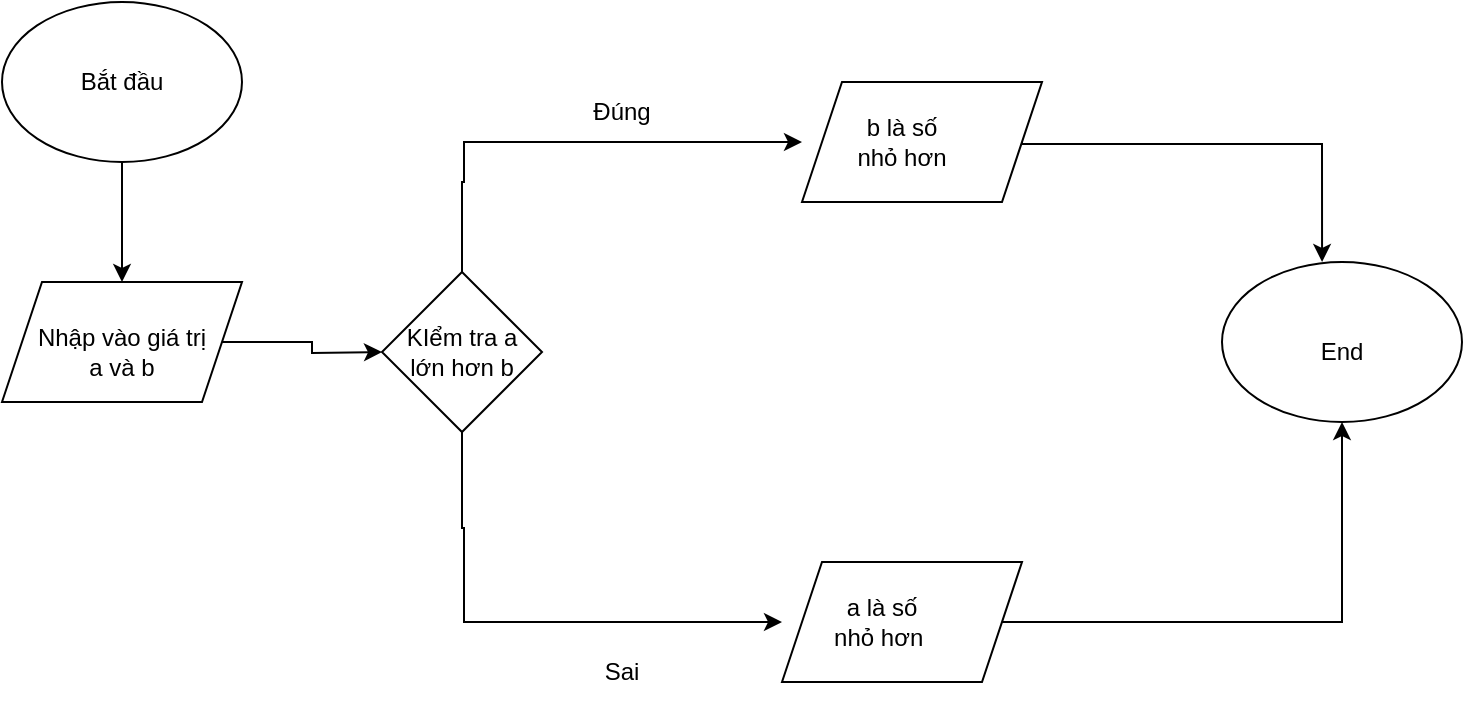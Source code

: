 <mxfile version="25.0.3">
  <diagram name="Trang-1" id="CGZ0g6OEc4XdjnEhHqfj">
    <mxGraphModel dx="794" dy="589" grid="1" gridSize="10" guides="1" tooltips="1" connect="1" arrows="1" fold="1" page="1" pageScale="1" pageWidth="827" pageHeight="1169" math="0" shadow="0">
      <root>
        <mxCell id="0" />
        <mxCell id="1" parent="0" />
        <mxCell id="NB-Zb7YQc9W9cPplQE56-1" value="" style="ellipse;whiteSpace=wrap;html=1;" parent="1" vertex="1">
          <mxGeometry x="60" y="10" width="120" height="80" as="geometry" />
        </mxCell>
        <mxCell id="NB-Zb7YQc9W9cPplQE56-7" style="edgeStyle=orthogonalEdgeStyle;rounded=0;orthogonalLoop=1;jettySize=auto;html=1;entryX=0.5;entryY=0;entryDx=0;entryDy=0;exitX=0.5;exitY=1;exitDx=0;exitDy=0;" parent="1" source="NB-Zb7YQc9W9cPplQE56-1" target="NB-Zb7YQc9W9cPplQE56-6" edge="1">
          <mxGeometry relative="1" as="geometry">
            <mxPoint x="120" y="100" as="sourcePoint" />
          </mxGeometry>
        </mxCell>
        <mxCell id="NB-Zb7YQc9W9cPplQE56-5" value="&lt;font style=&quot;vertical-align: inherit;&quot;&gt;&lt;font style=&quot;vertical-align: inherit;&quot;&gt;Bắt đầu&lt;/font&gt;&lt;/font&gt;" style="text;html=1;align=center;verticalAlign=middle;whiteSpace=wrap;rounded=0;" parent="1" vertex="1">
          <mxGeometry x="90" y="35" width="60" height="30" as="geometry" />
        </mxCell>
        <mxCell id="NB-Zb7YQc9W9cPplQE56-6" value="" style="shape=parallelogram;perimeter=parallelogramPerimeter;whiteSpace=wrap;html=1;fixedSize=1;" parent="1" vertex="1">
          <mxGeometry x="60" y="150" width="120" height="60" as="geometry" />
        </mxCell>
        <mxCell id="NB-Zb7YQc9W9cPplQE56-10" style="edgeStyle=orthogonalEdgeStyle;rounded=0;orthogonalLoop=1;jettySize=auto;html=1;exitX=1;exitY=0.5;exitDx=0;exitDy=0;" parent="1" source="NB-Zb7YQc9W9cPplQE56-6" edge="1">
          <mxGeometry relative="1" as="geometry">
            <mxPoint x="250" y="185" as="targetPoint" />
            <mxPoint x="190" y="185" as="sourcePoint" />
          </mxGeometry>
        </mxCell>
        <mxCell id="NB-Zb7YQc9W9cPplQE56-8" value="&lt;font style=&quot;vertical-align: inherit;&quot;&gt;&lt;font style=&quot;vertical-align: inherit;&quot;&gt;Nhập vào giá trị a và b&lt;/font&gt;&lt;/font&gt;" style="text;html=1;align=center;verticalAlign=middle;whiteSpace=wrap;rounded=0;" parent="1" vertex="1">
          <mxGeometry x="75" y="170" width="90" height="30" as="geometry" />
        </mxCell>
        <mxCell id="NB-Zb7YQc9W9cPplQE56-15" style="edgeStyle=orthogonalEdgeStyle;rounded=0;orthogonalLoop=1;jettySize=auto;html=1;" parent="1" source="NB-Zb7YQc9W9cPplQE56-9" edge="1">
          <mxGeometry relative="1" as="geometry">
            <mxPoint x="460" y="80" as="targetPoint" />
            <Array as="points">
              <mxPoint x="290" y="100" />
              <mxPoint x="291" y="100" />
            </Array>
          </mxGeometry>
        </mxCell>
        <mxCell id="NB-Zb7YQc9W9cPplQE56-17" style="edgeStyle=orthogonalEdgeStyle;rounded=0;orthogonalLoop=1;jettySize=auto;html=1;exitX=0.5;exitY=1;exitDx=0;exitDy=0;" parent="1" source="NB-Zb7YQc9W9cPplQE56-9" edge="1">
          <mxGeometry relative="1" as="geometry">
            <mxPoint x="450" y="320" as="targetPoint" />
            <Array as="points">
              <mxPoint x="290" y="273" />
              <mxPoint x="291" y="273" />
            </Array>
          </mxGeometry>
        </mxCell>
        <mxCell id="NB-Zb7YQc9W9cPplQE56-9" value="" style="rhombus;whiteSpace=wrap;html=1;" parent="1" vertex="1">
          <mxGeometry x="250" y="145" width="80" height="80" as="geometry" />
        </mxCell>
        <mxCell id="NB-Zb7YQc9W9cPplQE56-19" value="&lt;font style=&quot;vertical-align: inherit;&quot;&gt;&lt;font style=&quot;vertical-align: inherit;&quot;&gt;KIểm tra a lớn hơn b&lt;/font&gt;&lt;/font&gt;" style="text;html=1;align=center;verticalAlign=middle;whiteSpace=wrap;rounded=0;" parent="1" vertex="1">
          <mxGeometry x="260" y="170" width="60" height="30" as="geometry" />
        </mxCell>
        <mxCell id="NB-Zb7YQc9W9cPplQE56-20" value="&lt;font style=&quot;vertical-align: inherit;&quot;&gt;&lt;font style=&quot;vertical-align: inherit;&quot;&gt;Đúng&lt;/font&gt;&lt;/font&gt;" style="text;html=1;align=center;verticalAlign=middle;whiteSpace=wrap;rounded=0;" parent="1" vertex="1">
          <mxGeometry x="340" y="50" width="60" height="30" as="geometry" />
        </mxCell>
        <mxCell id="NB-Zb7YQc9W9cPplQE56-21" value="&lt;font style=&quot;vertical-align: inherit;&quot;&gt;&lt;font style=&quot;vertical-align: inherit;&quot;&gt;Sai&lt;/font&gt;&lt;/font&gt;" style="text;html=1;align=center;verticalAlign=middle;whiteSpace=wrap;rounded=0;" parent="1" vertex="1">
          <mxGeometry x="340" y="330" width="60" height="30" as="geometry" />
        </mxCell>
        <mxCell id="NB-Zb7YQc9W9cPplQE56-31" style="edgeStyle=orthogonalEdgeStyle;rounded=0;orthogonalLoop=1;jettySize=auto;html=1;entryX=0.417;entryY=0;entryDx=0;entryDy=0;entryPerimeter=0;" parent="1" target="NB-Zb7YQc9W9cPplQE56-29" edge="1">
          <mxGeometry relative="1" as="geometry">
            <mxPoint x="570" y="80" as="sourcePoint" />
            <mxPoint x="720" y="120" as="targetPoint" />
            <Array as="points">
              <mxPoint x="570" y="81" />
              <mxPoint x="720" y="81" />
            </Array>
          </mxGeometry>
        </mxCell>
        <mxCell id="NB-Zb7YQc9W9cPplQE56-29" value="" style="ellipse;whiteSpace=wrap;html=1;" parent="1" vertex="1">
          <mxGeometry x="670" y="140" width="120" height="80" as="geometry" />
        </mxCell>
        <mxCell id="NB-Zb7YQc9W9cPplQE56-32" value="&lt;font style=&quot;vertical-align: inherit;&quot;&gt;&lt;font style=&quot;vertical-align: inherit;&quot;&gt;End&lt;/font&gt;&lt;/font&gt;" style="text;html=1;align=center;verticalAlign=middle;whiteSpace=wrap;rounded=0;" parent="1" vertex="1">
          <mxGeometry x="700" y="170" width="60" height="30" as="geometry" />
        </mxCell>
        <mxCell id="oq7V5_jFBeNq8zm30EMO-9" style="edgeStyle=orthogonalEdgeStyle;rounded=0;orthogonalLoop=1;jettySize=auto;html=1;" edge="1" parent="1" source="oq7V5_jFBeNq8zm30EMO-3" target="NB-Zb7YQc9W9cPplQE56-29">
          <mxGeometry relative="1" as="geometry">
            <mxPoint x="740" y="320" as="targetPoint" />
          </mxGeometry>
        </mxCell>
        <mxCell id="oq7V5_jFBeNq8zm30EMO-3" value="" style="shape=parallelogram;perimeter=parallelogramPerimeter;whiteSpace=wrap;html=1;fixedSize=1;" vertex="1" parent="1">
          <mxGeometry x="450" y="290" width="120" height="60" as="geometry" />
        </mxCell>
        <mxCell id="NB-Zb7YQc9W9cPplQE56-26" value="&lt;font style=&quot;vertical-align: inherit;&quot;&gt;&lt;font style=&quot;vertical-align: inherit;&quot;&gt;a là số nhỏ hơn&amp;nbsp;&lt;/font&gt;&lt;/font&gt;" style="text;html=1;align=center;verticalAlign=middle;whiteSpace=wrap;rounded=0;" parent="1" vertex="1">
          <mxGeometry x="470" y="305" width="60" height="30" as="geometry" />
        </mxCell>
        <mxCell id="oq7V5_jFBeNq8zm30EMO-4" value="" style="shape=parallelogram;perimeter=parallelogramPerimeter;whiteSpace=wrap;html=1;fixedSize=1;" vertex="1" parent="1">
          <mxGeometry x="460" y="50" width="120" height="60" as="geometry" />
        </mxCell>
        <mxCell id="NB-Zb7YQc9W9cPplQE56-24" value="&lt;font style=&quot;vertical-align: inherit;&quot;&gt;&lt;font style=&quot;vertical-align: inherit;&quot;&gt;b là số nhỏ hơn&lt;/font&gt;&lt;/font&gt;" style="text;html=1;align=center;verticalAlign=middle;whiteSpace=wrap;rounded=0;" parent="1" vertex="1">
          <mxGeometry x="480" y="65" width="60" height="30" as="geometry" />
        </mxCell>
      </root>
    </mxGraphModel>
  </diagram>
</mxfile>
